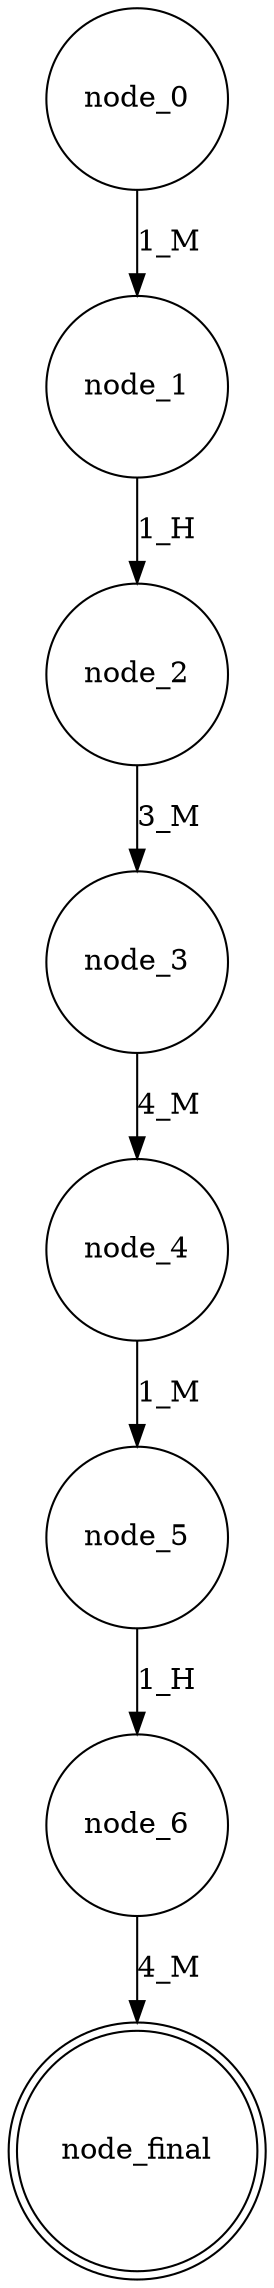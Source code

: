 digraph automaton {
  node [shape = doublecircle]; node_final;
  node [shape = circle]
  node_0 -> node_1 [label="1_M"]
  node_1 -> node_2 [label="1_H"]
  node_2 -> node_3 [label="3_M"]
  node_3 -> node_4 [label="4_M"]
  node_4 -> node_5 [label="1_M"]
  node_5 -> node_6 [label="1_H"]
  node_6 -> node_final [label="4_M"]
}
